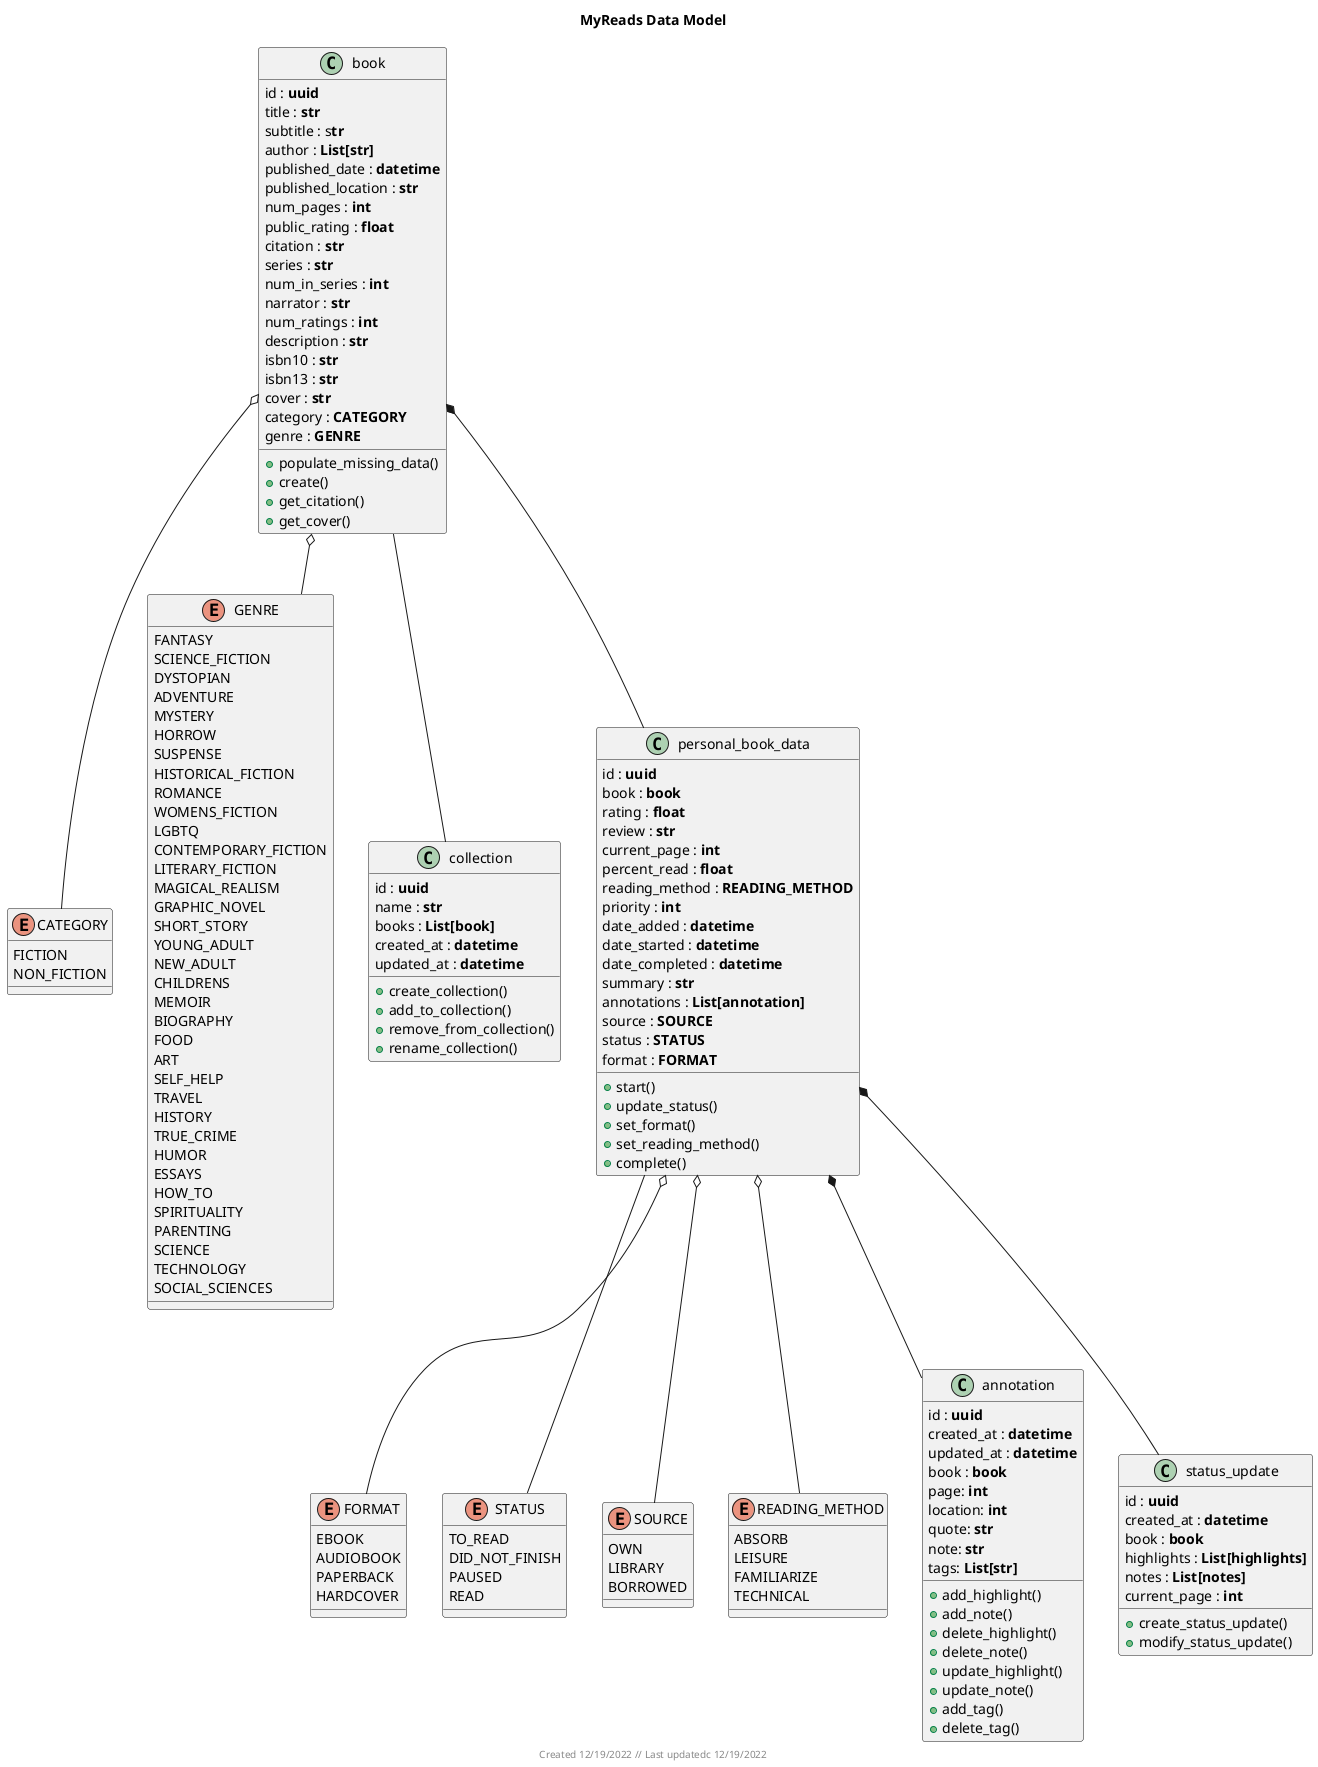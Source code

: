 @startuml

title MyReads Data Model

enum FORMAT {
    EBOOK
    AUDIOBOOK
    PAPERBACK
    HARDCOVER
}

enum STATUS {
    TO_READ
    DID_NOT_FINISH
    PAUSED
    READ
}

enum SOURCE {
    OWN
    LIBRARY
    BORROWED
}

enum CATEGORY {
    FICTION
    NON_FICTION
}

enum GENRE {
    FANTASY
    SCIENCE_FICTION
    DYSTOPIAN
    ADVENTURE
    MYSTERY
    HORROW
    SUSPENSE
    HISTORICAL_FICTION
    ROMANCE
    WOMENS_FICTION
    LGBTQ
    CONTEMPORARY_FICTION
    LITERARY_FICTION
    MAGICAL_REALISM
    GRAPHIC_NOVEL
    SHORT_STORY
    YOUNG_ADULT
    NEW_ADULT
    CHILDRENS
    MEMOIR
    BIOGRAPHY
    FOOD
    ART
    SELF_HELP
    TRAVEL
    HISTORY
    TRUE_CRIME
    HUMOR
    ESSAYS
    HOW_TO
    SPIRITUALITY
    PARENTING
    SCIENCE
    TECHNOLOGY
    SOCIAL_SCIENCES
}

enum READING_METHOD {
    ABSORB
    LEISURE
    FAMILIARIZE
    TECHNICAL
}

class book {
    {field} id : **uuid**
    title : **str**
    subtitle : s**tr**
    author : **List[str]**
    published_date : **datetime**
    published_location : **str**
    num_pages : **int**
    public_rating : **float**
    citation : **str**
    series : **str**
    num_in_series : **int**
    narrator : **str**
    num_ratings : **int**
    description : **str**
    isbn10 : **str**
    isbn13 : **str**
    cover : **str**
    category : **CATEGORY**
    genre : **GENRE**
    + populate_missing_data()
    + create()
    + get_citation()
    + get_cover()
}

class collection {
    id : **uuid**
    name : **str**
    books : **List[book]**
    created_at : **datetime**
    updated_at : **datetime**
    + create_collection()
    + add_to_collection()
    + remove_from_collection()
    + rename_collection()
}

class personal_book_data {
    id : **uuid**
    book : **book**
    rating : **float**
    review : **str**
    current_page : **int**
    percent_read : **float**
    reading_method : **READING_METHOD**
    priority : **int**
    date_added : **datetime**
    date_started : **datetime**
    date_completed : **datetime**
    summary : **str**
    annotations : **List[annotation]**
    source : **SOURCE**
    status : **STATUS**
    format : **FORMAT**
    + start()
    + update_status()
    + set_format()
    + set_reading_method()
    + complete()
}

class annotation {
    id : **uuid**
    created_at : **datetime**
    updated_at : **datetime**
    book : **book**
    page: **int**
    location: **int**
    quote: **str**
    note: **str**
    tags: **List[str]**
    + add_highlight()
    + add_note()
    + delete_highlight()
    + delete_note()
    + update_highlight()
    + update_note()
    + add_tag()
    + delete_tag()
}

class status_update {
    id : **uuid**
    created_at : **datetime**
    book : **book**
    highlights : **List[highlights]**
    notes : **List[notes]**
    current_page : **int**
    + create_status_update()
    + modify_status_update()
}

book *-- personal_book_data
book o-- GENRE
book o-- CATEGORY
book -- collection

personal_book_data o-- SOURCE
personal_book_data o-- FORMAT
personal_book_data o-- READING_METHOD
personal_book_data *-- annotation
personal_book_data *-- status_update
personal_book_data -- STATUS

footer Created 12/19/2022 // Last updatedc 12/19/2022

@enduml